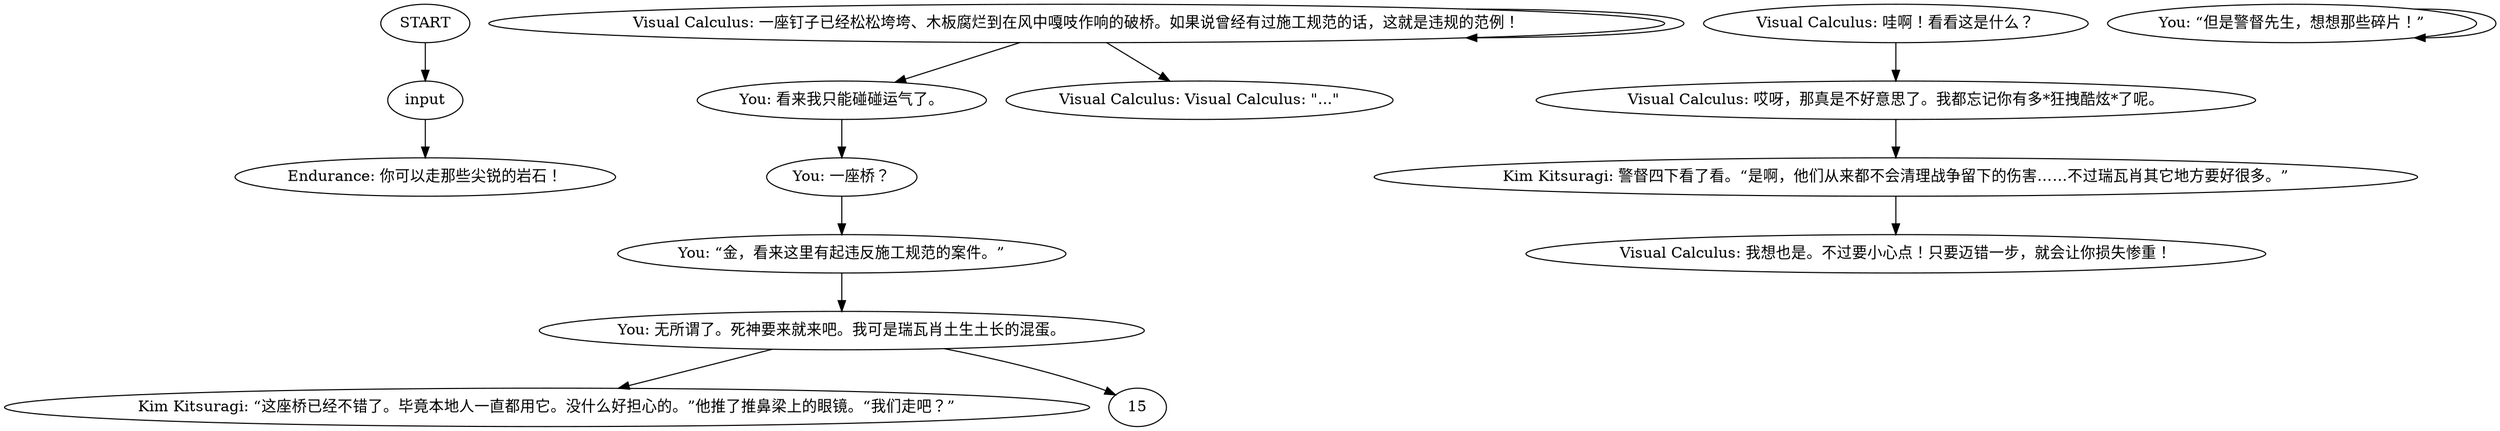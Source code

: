 # PIER ORB / bustedupwalkwaythought
# One wrong step is death, right? Probably death. (This is a conversation with VisCalc on the state of the ruin.)
# ==================================================
digraph G {
	  0 [label="START"];
	  1 [label="input"];
	  2 [label="You: 看来我只能碰碰运气了。"];
	  3 [label="Visual Calculus: 哇啊！看看这是什么？"];
	  4 [label="Endurance: 你可以走那些尖锐的岩石！"];
	  5 [label="Kim Kitsuragi: 警督四下看了看。“是啊，他们从来都不会清理战争留下的伤害……不过瑞瓦肖其它地方要好很多。”"];
	  6 [label="You: 无所谓了。死神要来就来吧。我可是瑞瓦肖土生土长的混蛋。"];
	  7 [label="Visual Calculus: 一座钉子已经松松垮垮、木板腐烂到在风中嘎吱作响的破桥。如果说曾经有过施工规范的话，这就是违规的范例！"];
	  8 [label="You: “金，看来这里有起违反施工规范的案件。”"];
	  9 [label="Visual Calculus: Visual Calculus: \"...\""];
	  10 [label="Kim Kitsuragi: “这座桥已经不错了。毕竟本地人一直都用它。没什么好担心的。”他推了推鼻梁上的眼镜。“我们走吧？”"];
	  11 [label="You: “但是警督先生，想想那些碎片！”"];
	  12 [label="Visual Calculus: 我想也是。不过要小心点！只要迈错一步，就会让你损失惨重！"];
	  13 [label="You: 一座桥？"];
	  14 [label="Visual Calculus: 哎呀，那真是不好意思了。我都忘记你有多*狂拽酷炫*了呢。"];
	  0 -> 1
	  1 -> 4
	  2 -> 13
	  3 -> 14
	  5 -> 12
	  6 -> 10
	  6 -> 15
	  7 -> 9
	  7 -> 2
	  7 -> 7
	  8 -> 6
	  11 -> 11
	  13 -> 8
	  14 -> 5
}

